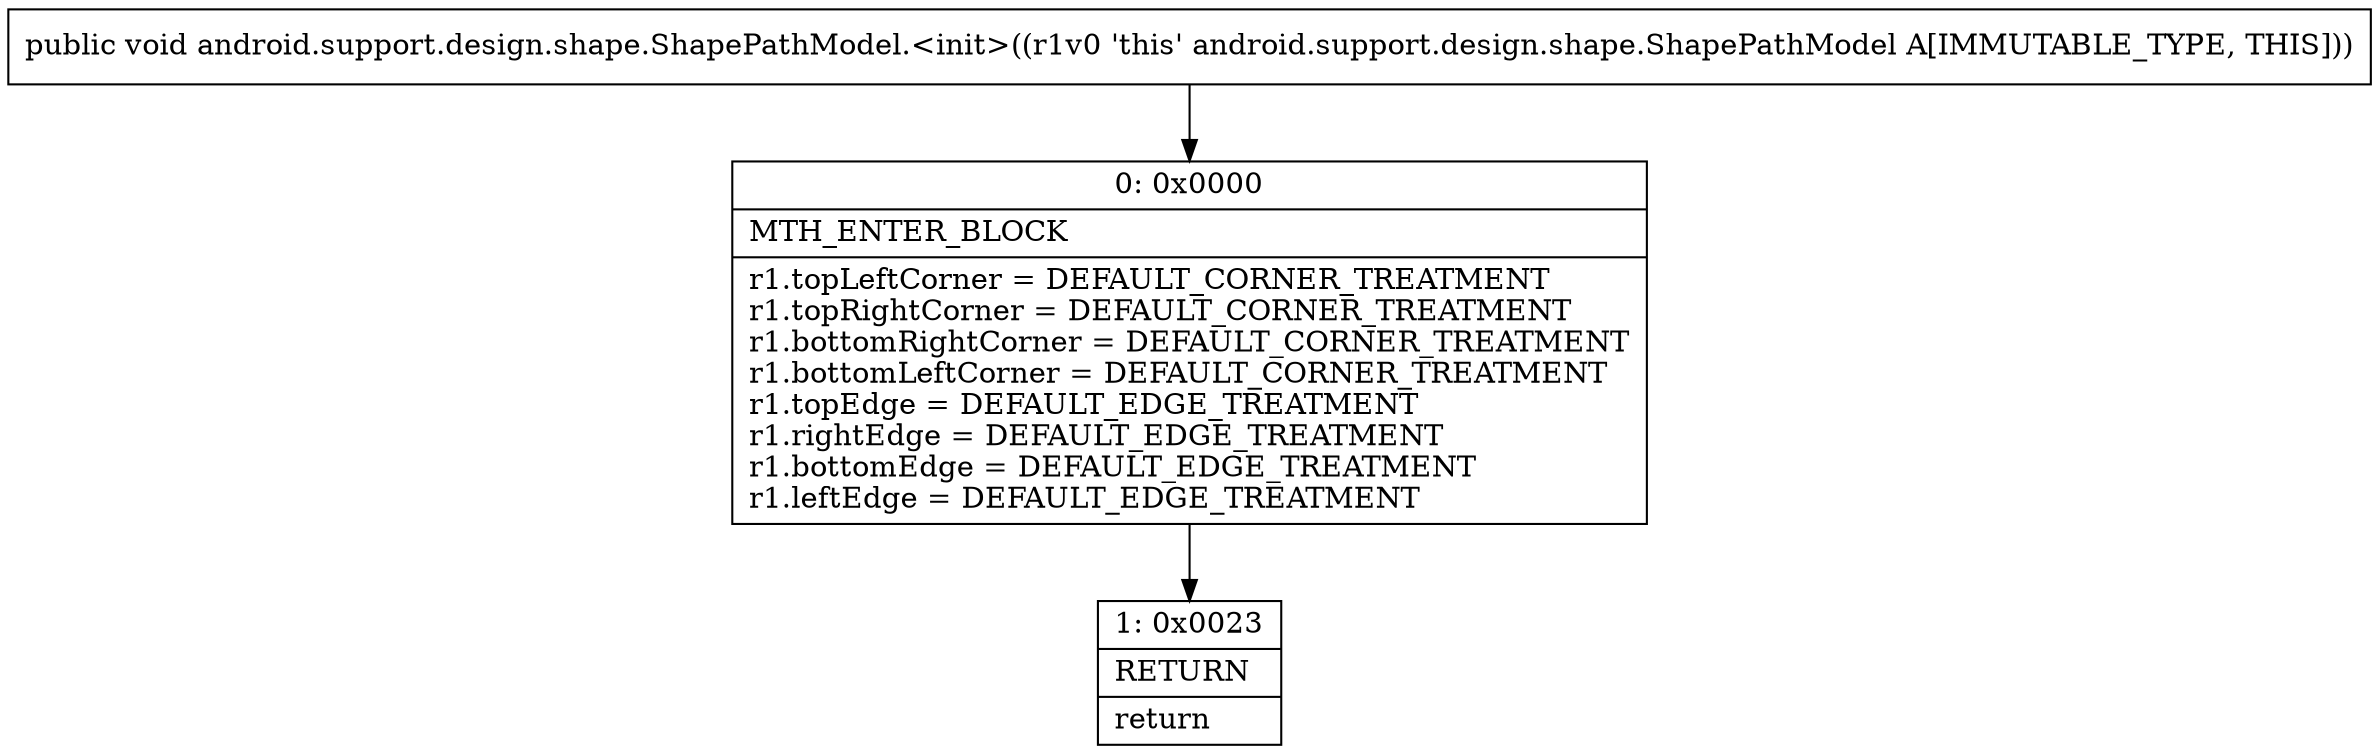 digraph "CFG forandroid.support.design.shape.ShapePathModel.\<init\>()V" {
Node_0 [shape=record,label="{0\:\ 0x0000|MTH_ENTER_BLOCK\l|r1.topLeftCorner = DEFAULT_CORNER_TREATMENT\lr1.topRightCorner = DEFAULT_CORNER_TREATMENT\lr1.bottomRightCorner = DEFAULT_CORNER_TREATMENT\lr1.bottomLeftCorner = DEFAULT_CORNER_TREATMENT\lr1.topEdge = DEFAULT_EDGE_TREATMENT\lr1.rightEdge = DEFAULT_EDGE_TREATMENT\lr1.bottomEdge = DEFAULT_EDGE_TREATMENT\lr1.leftEdge = DEFAULT_EDGE_TREATMENT\l}"];
Node_1 [shape=record,label="{1\:\ 0x0023|RETURN\l|return\l}"];
MethodNode[shape=record,label="{public void android.support.design.shape.ShapePathModel.\<init\>((r1v0 'this' android.support.design.shape.ShapePathModel A[IMMUTABLE_TYPE, THIS])) }"];
MethodNode -> Node_0;
Node_0 -> Node_1;
}

